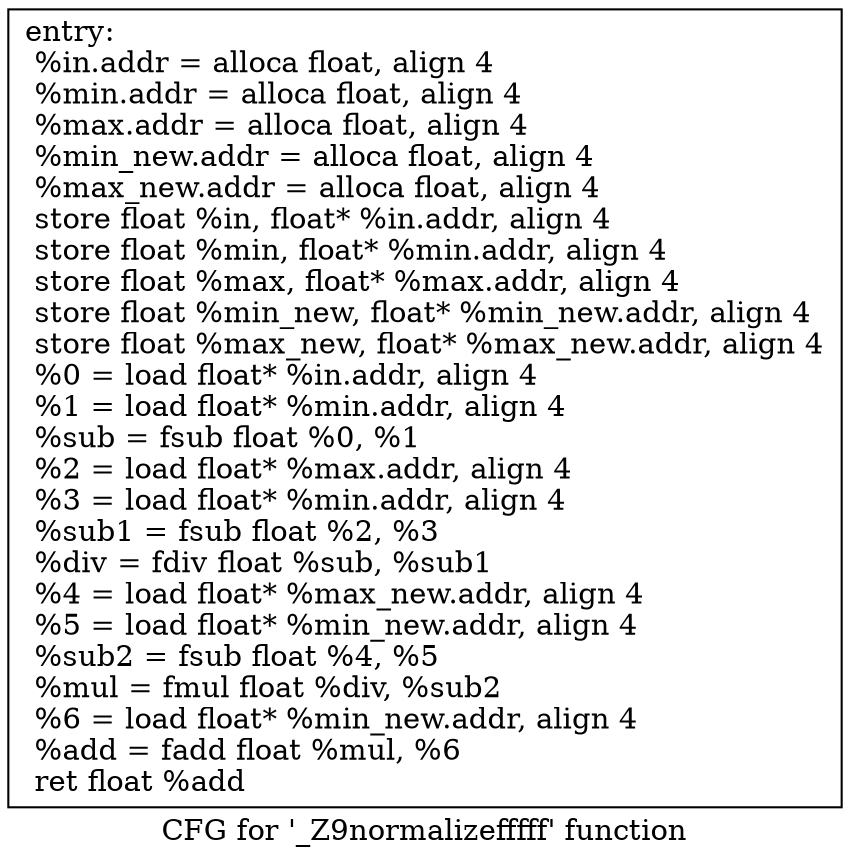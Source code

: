 digraph "CFG for '_Z9normalizefffff' function" {
	label="CFG for '_Z9normalizefffff' function";

	Node0x1223e60 [shape=record,label="{entry:\l  %in.addr = alloca float, align 4\l  %min.addr = alloca float, align 4\l  %max.addr = alloca float, align 4\l  %min_new.addr = alloca float, align 4\l  %max_new.addr = alloca float, align 4\l  store float %in, float* %in.addr, align 4\l  store float %min, float* %min.addr, align 4\l  store float %max, float* %max.addr, align 4\l  store float %min_new, float* %min_new.addr, align 4\l  store float %max_new, float* %max_new.addr, align 4\l  %0 = load float* %in.addr, align 4\l  %1 = load float* %min.addr, align 4\l  %sub = fsub float %0, %1\l  %2 = load float* %max.addr, align 4\l  %3 = load float* %min.addr, align 4\l  %sub1 = fsub float %2, %3\l  %div = fdiv float %sub, %sub1\l  %4 = load float* %max_new.addr, align 4\l  %5 = load float* %min_new.addr, align 4\l  %sub2 = fsub float %4, %5\l  %mul = fmul float %div, %sub2\l  %6 = load float* %min_new.addr, align 4\l  %add = fadd float %mul, %6\l  ret float %add\l}"];
}
